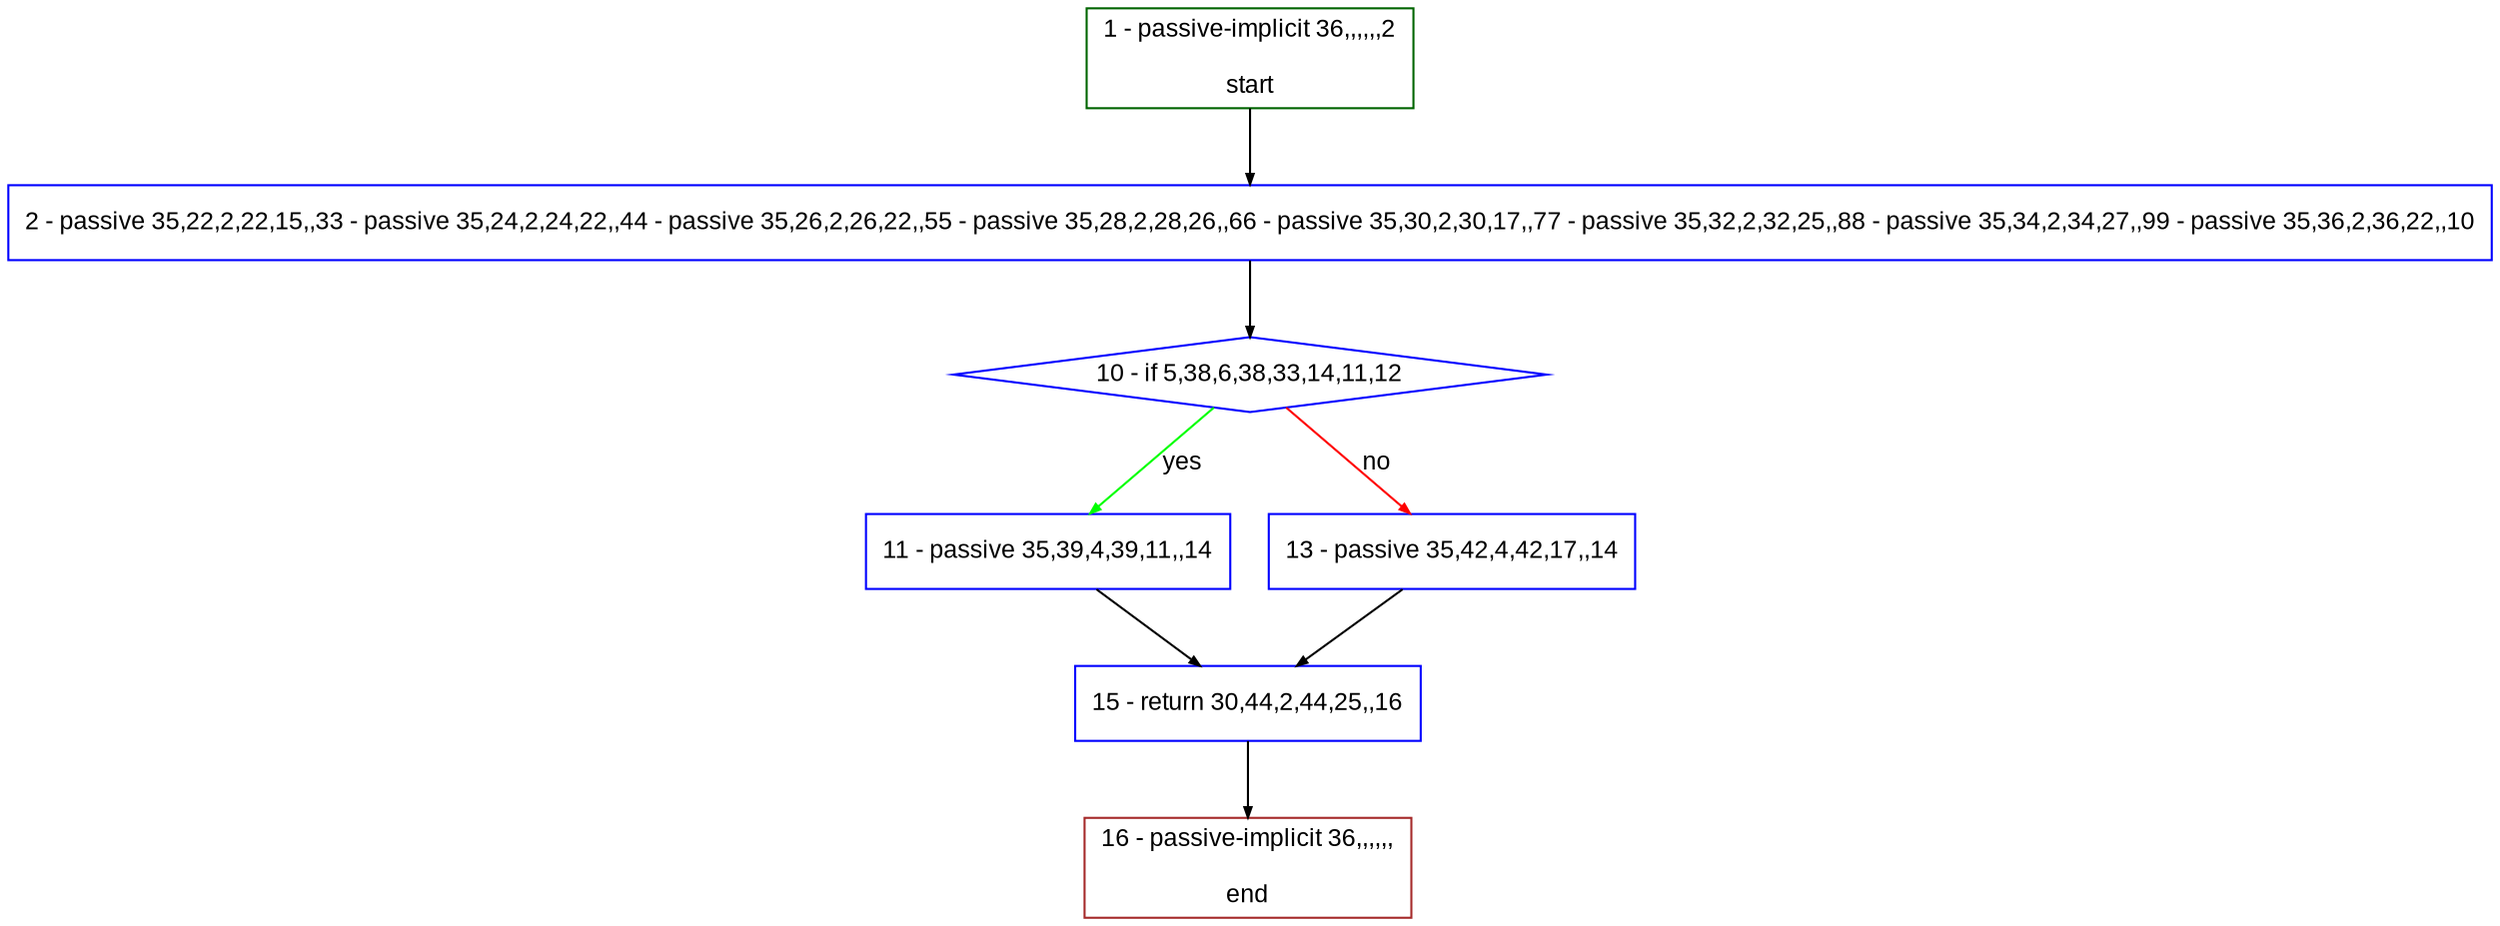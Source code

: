 digraph "" {
  graph [bgcolor="white", fillcolor="#FFFFCC", pack="true", packmode="clust", fontname="Arial", label="", fontsize="12", compound="true", style="rounded,filled"];
  node [node_initialized="no", fillcolor="white", fontname="Arial", label="", color="grey", fontsize="12", fixedsize="false", compound="true", shape="rectangle", style="filled"];
  edge [arrowtail="none", lhead="", fontcolor="black", fontname="Arial", label="", color="black", fontsize="12", arrowhead="normal", arrowsize="0.5", compound="true", ltail="", dir="forward"];
  __N1 [fillcolor="#ffffff", label="2 - passive 35,22,2,22,15,,33 - passive 35,24,2,24,22,,44 - passive 35,26,2,26,22,,55 - passive 35,28,2,28,26,,66 - passive 35,30,2,30,17,,77 - passive 35,32,2,32,25,,88 - passive 35,34,2,34,27,,99 - passive 35,36,2,36,22,,10", color="#0000ff", shape="box", style="filled"];
  __N2 [fillcolor="#ffffff", label="1 - passive-implicit 36,,,,,,2\n\nstart", color="#006400", shape="box", style="filled"];
  __N3 [fillcolor="#ffffff", label="10 - if 5,38,6,38,33,14,11,12", color="#0000ff", shape="diamond", style="filled"];
  __N4 [fillcolor="#ffffff", label="11 - passive 35,39,4,39,11,,14", color="#0000ff", shape="box", style="filled"];
  __N5 [fillcolor="#ffffff", label="13 - passive 35,42,4,42,17,,14", color="#0000ff", shape="box", style="filled"];
  __N6 [fillcolor="#ffffff", label="15 - return 30,44,2,44,25,,16", color="#0000ff", shape="box", style="filled"];
  __N7 [fillcolor="#ffffff", label="16 - passive-implicit 36,,,,,,\n\nend", color="#a52a2a", shape="box", style="filled"];
  __N2 -> __N1 [arrowtail="none", color="#000000", label="", arrowhead="normal", dir="forward"];
  __N1 -> __N3 [arrowtail="none", color="#000000", label="", arrowhead="normal", dir="forward"];
  __N3 -> __N4 [arrowtail="none", color="#00ff00", label="yes", arrowhead="normal", dir="forward"];
  __N3 -> __N5 [arrowtail="none", color="#ff0000", label="no", arrowhead="normal", dir="forward"];
  __N4 -> __N6 [arrowtail="none", color="#000000", label="", arrowhead="normal", dir="forward"];
  __N5 -> __N6 [arrowtail="none", color="#000000", label="", arrowhead="normal", dir="forward"];
  __N6 -> __N7 [arrowtail="none", color="#000000", label="", arrowhead="normal", dir="forward"];
}

